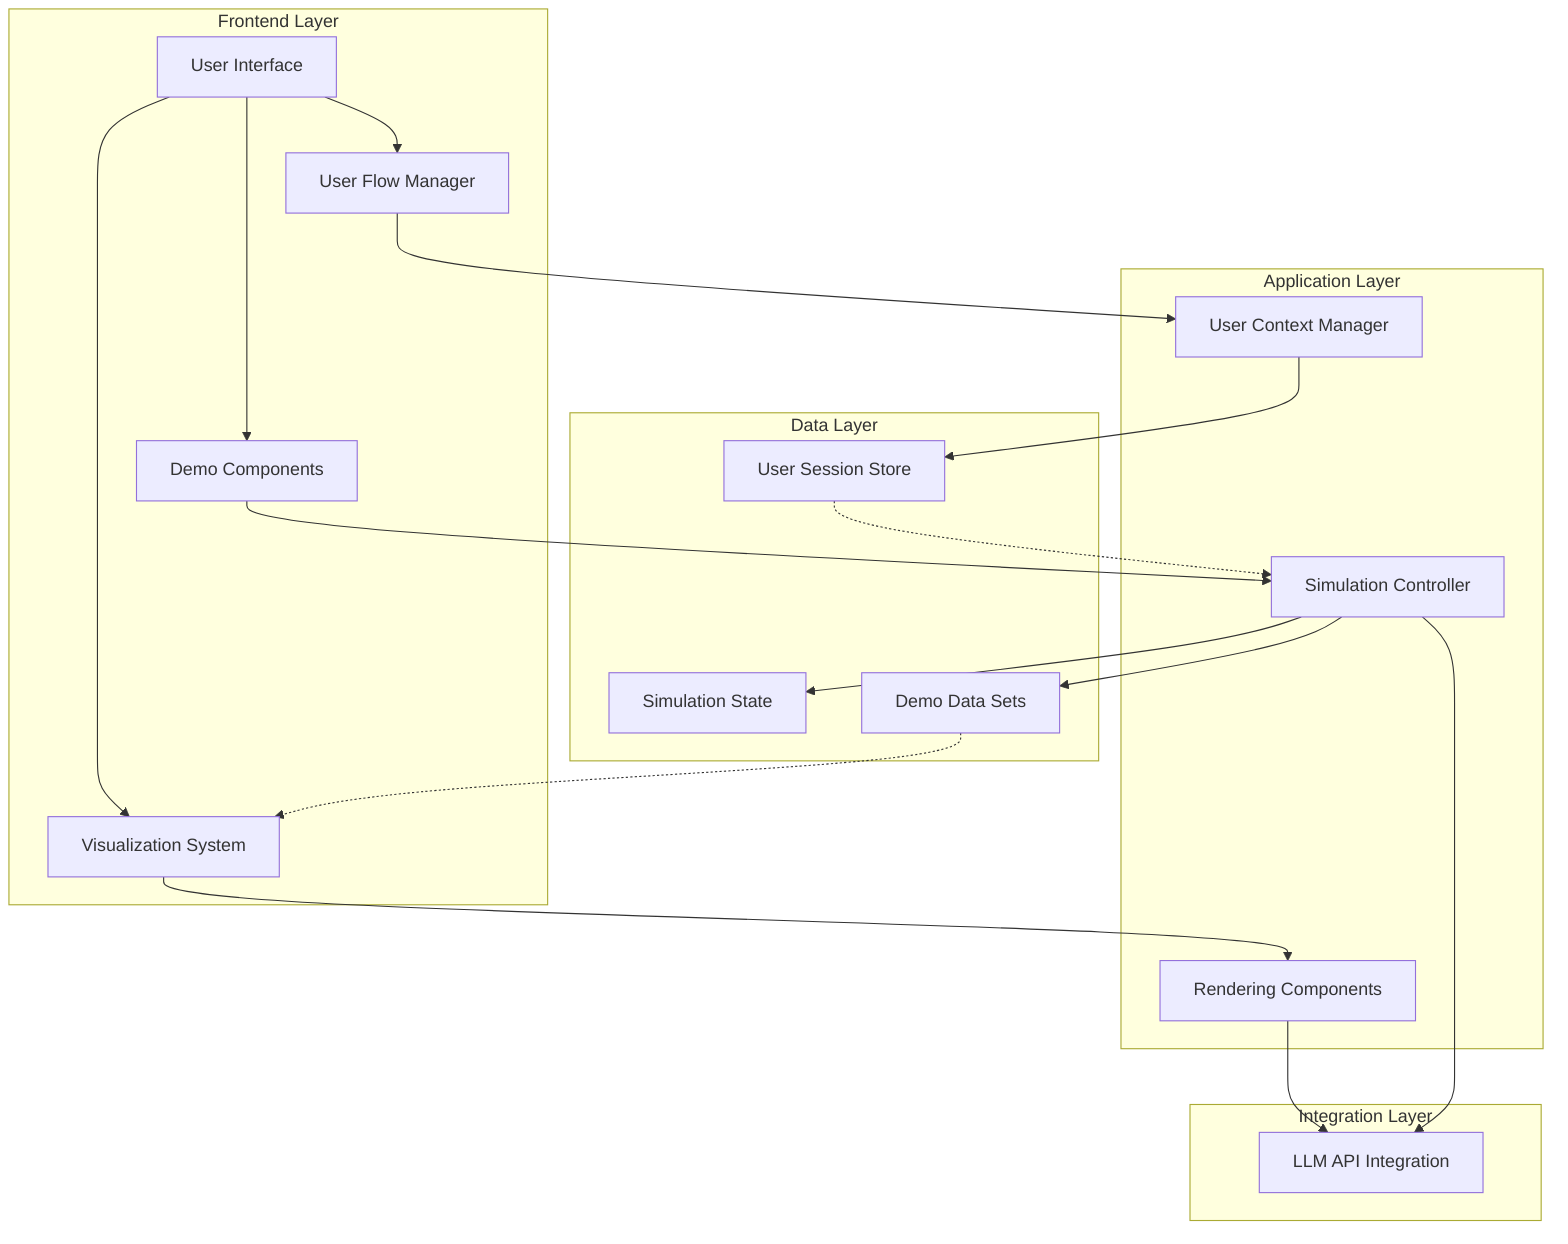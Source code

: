 flowchart TD
    subgraph "Frontend Layer"
        UI[User Interface] --> UF[User Flow Manager]
        UI --> Demo[Demo Components]
        UI --> VS[Visualization System]
    end
    
    subgraph "Application Layer"
        UF --> UC[User Context Manager]
        Demo --> SC[Simulation Controller]
        VS --> RC[Rendering Components]
    end
    
    subgraph "Data Layer"
        UC --> US[User Session Store]
        SC --> SS[Simulation State]
        SC --> DS[Demo Data Sets]
    end
    
    subgraph "Integration Layer"
        RC --> LLM[LLM API Integration]
        SC --> LLM
    end
    
    US -.-> SC
    DS -.-> VS